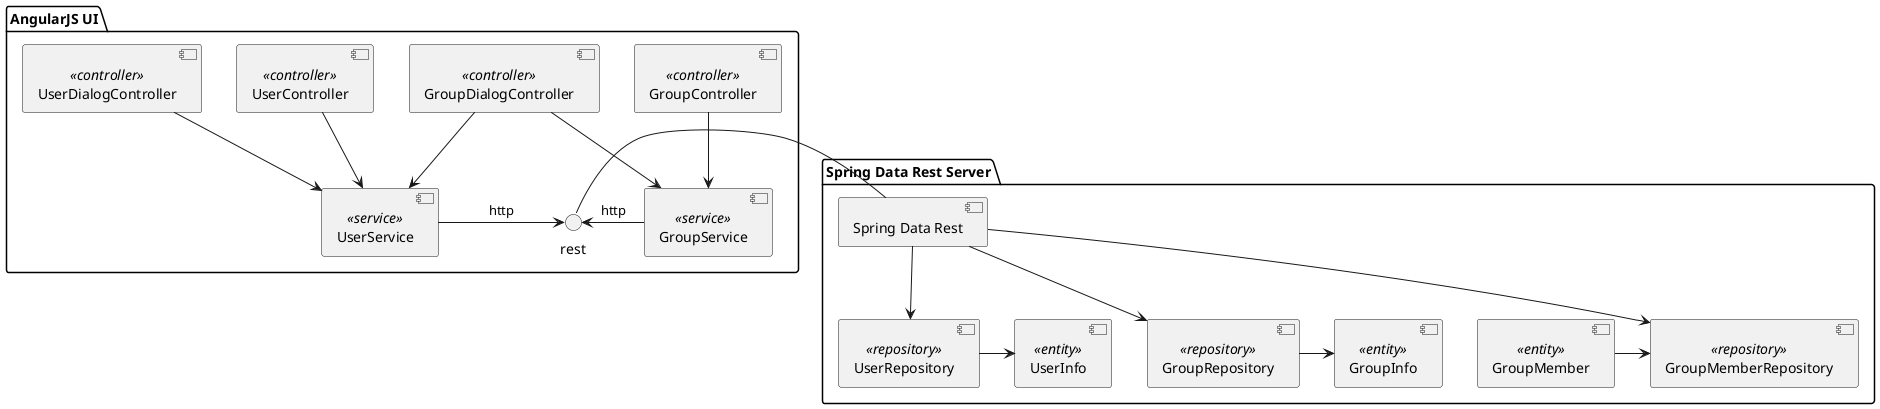 @startuml

package "AngularJS UI" {
    [UserController] << controller >>
    [UserService] << service >>
    [UserDialogController] << controller >>
    [UserController] -down-> [UserService]
    [UserDialogController] -down-> [UserService]
    [UserService] -right-> rest : http
    [GroupController] << controller >>
    [GroupService] << service >>
    [GroupDialogController] << controller >>
    [GroupDialogController] -down-> [UserService]
    [GroupController] -down-> [GroupService]
    [GroupDialogController] -down-> [GroupService]
    [GroupService] -left-> rest : http
}

package "Spring Data Rest Server" {
    [UserInfo] << entity >>
    [GroupInfo] << entity >>
    [GroupMember] << entity >>
    [UserRepository] << repository >>
    [GroupRepository] << repository >>
    [GroupMemberRepository] << repository >>
    [UserRepository] -> [UserInfo]
    [GroupRepository] -> [GroupInfo]
    [GroupMember] -> [GroupMemberRepository]
    rest - [Spring Data Rest]
    [Spring Data Rest] --> [UserRepository]
    [Spring Data Rest] --> [GroupRepository]
    [Spring Data Rest] --> [GroupMemberRepository]
}

@enduml